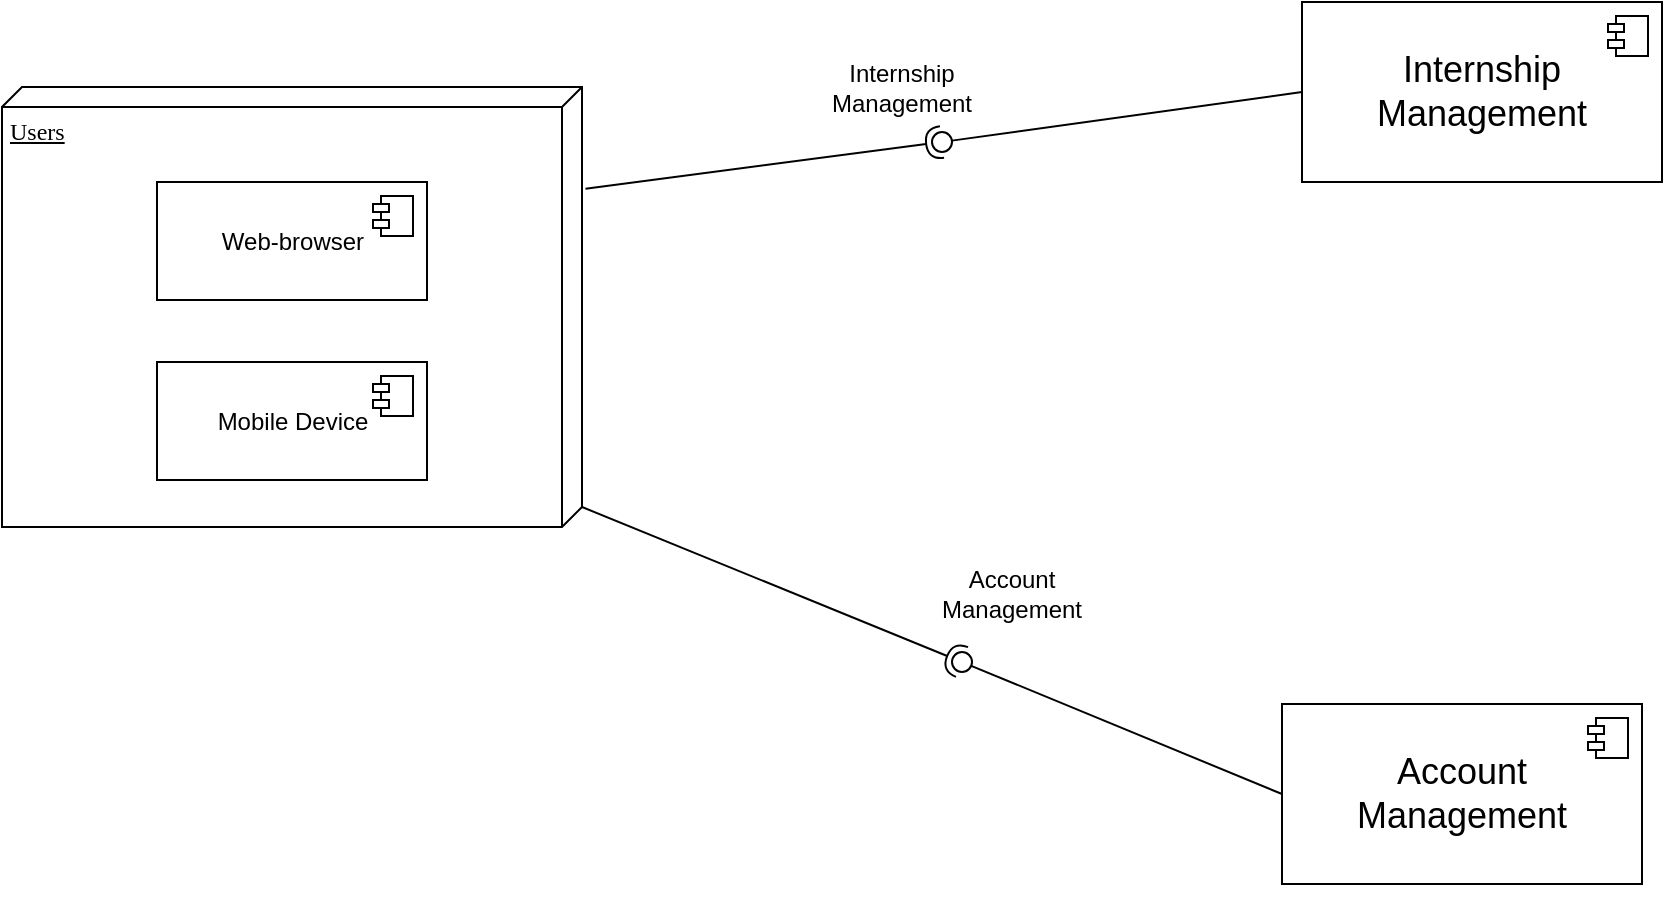 <mxfile version="24.9.3">
  <diagram name="Page-1" id="5f0bae14-7c28-e335-631c-24af17079c00">
    <mxGraphModel dx="1436" dy="752" grid="1" gridSize="10" guides="1" tooltips="1" connect="1" arrows="1" fold="1" page="1" pageScale="1" pageWidth="1100" pageHeight="850" background="none" math="0" shadow="0">
      <root>
        <mxCell id="0" />
        <mxCell id="1" parent="0" />
        <mxCell id="39150e848f15840c-1" value="Users" style="verticalAlign=top;align=left;spacingTop=8;spacingLeft=2;spacingRight=12;shape=cube;size=10;direction=south;fontStyle=4;html=1;rounded=0;shadow=0;comic=0;labelBackgroundColor=none;strokeWidth=1;fontFamily=Verdana;fontSize=12" parent="1" vertex="1">
          <mxGeometry x="100" y="112.5" width="290" height="220" as="geometry" />
        </mxCell>
        <mxCell id="ioRFcMX2OZ8lv-8FvP3L-35" value="" style="rounded=0;orthogonalLoop=1;jettySize=auto;html=1;endArrow=halfCircle;endFill=0;endSize=6;strokeWidth=1;sketch=0;exitX=0.231;exitY=-0.006;exitDx=0;exitDy=0;exitPerimeter=0;" edge="1" parent="1" source="39150e848f15840c-1">
          <mxGeometry relative="1" as="geometry">
            <mxPoint x="420" y="220" as="sourcePoint" />
            <mxPoint x="570" y="140" as="targetPoint" />
          </mxGeometry>
        </mxCell>
        <mxCell id="ioRFcMX2OZ8lv-8FvP3L-36" value="" style="rounded=0;orthogonalLoop=1;jettySize=auto;html=1;endArrow=oval;endFill=0;sketch=0;sourcePerimeterSpacing=0;targetPerimeterSpacing=0;endSize=10;exitX=0;exitY=0.5;exitDx=0;exitDy=0;" edge="1" parent="1" source="ioRFcMX2OZ8lv-8FvP3L-53">
          <mxGeometry relative="1" as="geometry">
            <mxPoint x="705.36" y="112.71" as="sourcePoint" />
            <mxPoint x="570" y="140" as="targetPoint" />
          </mxGeometry>
        </mxCell>
        <mxCell id="ioRFcMX2OZ8lv-8FvP3L-40" value="Internship Management" style="text;html=1;align=center;verticalAlign=middle;whiteSpace=wrap;rounded=0;" vertex="1" parent="1">
          <mxGeometry x="505" y="96.25" width="90" height="32.5" as="geometry" />
        </mxCell>
        <mxCell id="ioRFcMX2OZ8lv-8FvP3L-45" value="" style="ellipse;whiteSpace=wrap;html=1;align=center;aspect=fixed;fillColor=none;strokeColor=none;resizable=0;perimeter=centerPerimeter;rotatable=0;allowArrows=0;points=[];outlineConnect=1;" vertex="1" parent="1">
          <mxGeometry x="513" y="511" width="10" height="10" as="geometry" />
        </mxCell>
        <mxCell id="ioRFcMX2OZ8lv-8FvP3L-46" value="" style="rounded=0;orthogonalLoop=1;jettySize=auto;html=1;endArrow=halfCircle;endFill=0;endSize=6;strokeWidth=1;sketch=0;exitX=0;exitY=0;exitDx=210;exitDy=0;exitPerimeter=0;" edge="1" parent="1" source="39150e848f15840c-1">
          <mxGeometry relative="1" as="geometry">
            <mxPoint x="378" y="498" as="sourcePoint" />
            <mxPoint x="580" y="400" as="targetPoint" />
          </mxGeometry>
        </mxCell>
        <mxCell id="ioRFcMX2OZ8lv-8FvP3L-47" value="" style="rounded=0;orthogonalLoop=1;jettySize=auto;html=1;endArrow=oval;endFill=0;sketch=0;sourcePerimeterSpacing=0;targetPerimeterSpacing=0;endSize=10;exitX=0;exitY=0.5;exitDx=0;exitDy=0;" edge="1" parent="1" source="ioRFcMX2OZ8lv-8FvP3L-55">
          <mxGeometry relative="1" as="geometry">
            <mxPoint x="731.56" y="458.185" as="sourcePoint" />
            <mxPoint x="580" y="400" as="targetPoint" />
          </mxGeometry>
        </mxCell>
        <mxCell id="ioRFcMX2OZ8lv-8FvP3L-48" value="&lt;div&gt;Account&lt;/div&gt;&lt;div&gt;Management&lt;/div&gt;" style="text;html=1;align=center;verticalAlign=middle;whiteSpace=wrap;rounded=0;" vertex="1" parent="1">
          <mxGeometry x="560" y="350" width="90" height="32.5" as="geometry" />
        </mxCell>
        <mxCell id="ioRFcMX2OZ8lv-8FvP3L-53" value="&lt;div&gt;&lt;font style=&quot;font-size: 18px;&quot;&gt;Internship&lt;/font&gt;&lt;/div&gt;&lt;div&gt;&lt;font style=&quot;font-size: 18px;&quot;&gt;Management&lt;br&gt;&lt;/font&gt;&lt;/div&gt;" style="html=1;dropTarget=0;whiteSpace=wrap;" vertex="1" parent="1">
          <mxGeometry x="750" y="70" width="180" height="90" as="geometry" />
        </mxCell>
        <mxCell id="ioRFcMX2OZ8lv-8FvP3L-54" value="" style="shape=module;jettyWidth=8;jettyHeight=4;" vertex="1" parent="ioRFcMX2OZ8lv-8FvP3L-53">
          <mxGeometry x="1" width="20" height="20" relative="1" as="geometry">
            <mxPoint x="-27" y="7" as="offset" />
          </mxGeometry>
        </mxCell>
        <mxCell id="ioRFcMX2OZ8lv-8FvP3L-55" value="&lt;div&gt;&lt;font style=&quot;font-size: 18px;&quot;&gt;Account&lt;/font&gt;&lt;/div&gt;&lt;div&gt;&lt;font style=&quot;font-size: 18px;&quot;&gt;Management&lt;br&gt;&lt;/font&gt;&lt;/div&gt;" style="html=1;dropTarget=0;whiteSpace=wrap;" vertex="1" parent="1">
          <mxGeometry x="740" y="421" width="180" height="90" as="geometry" />
        </mxCell>
        <mxCell id="ioRFcMX2OZ8lv-8FvP3L-56" value="" style="shape=module;jettyWidth=8;jettyHeight=4;" vertex="1" parent="ioRFcMX2OZ8lv-8FvP3L-55">
          <mxGeometry x="1" width="20" height="20" relative="1" as="geometry">
            <mxPoint x="-27" y="7" as="offset" />
          </mxGeometry>
        </mxCell>
        <mxCell id="ioRFcMX2OZ8lv-8FvP3L-57" value="&lt;div align=&quot;center&quot;&gt;Web-browser&lt;/div&gt;" style="html=1;dropTarget=0;whiteSpace=wrap;" vertex="1" parent="1">
          <mxGeometry x="177.5" y="160" width="135" height="59" as="geometry" />
        </mxCell>
        <mxCell id="ioRFcMX2OZ8lv-8FvP3L-58" value="" style="shape=module;jettyWidth=8;jettyHeight=4;" vertex="1" parent="ioRFcMX2OZ8lv-8FvP3L-57">
          <mxGeometry x="1" width="20" height="20" relative="1" as="geometry">
            <mxPoint x="-27" y="7" as="offset" />
          </mxGeometry>
        </mxCell>
        <mxCell id="ioRFcMX2OZ8lv-8FvP3L-61" value="&lt;div align=&quot;center&quot;&gt;Mobile Device&lt;/div&gt;" style="html=1;dropTarget=0;whiteSpace=wrap;" vertex="1" parent="1">
          <mxGeometry x="177.5" y="250" width="135" height="59" as="geometry" />
        </mxCell>
        <mxCell id="ioRFcMX2OZ8lv-8FvP3L-62" value="" style="shape=module;jettyWidth=8;jettyHeight=4;" vertex="1" parent="ioRFcMX2OZ8lv-8FvP3L-61">
          <mxGeometry x="1" width="20" height="20" relative="1" as="geometry">
            <mxPoint x="-27" y="7" as="offset" />
          </mxGeometry>
        </mxCell>
      </root>
    </mxGraphModel>
  </diagram>
</mxfile>
